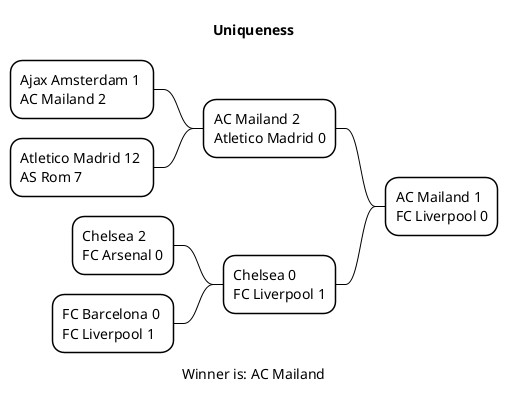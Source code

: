 @startmindmap Uniqueness.png
    <style>
    mindmapDiagram{
        node{
            BackgroundColor White

        }
        LineColor Black
    }
    </style>
title Uniqueness

- AC Mailand 1 \nFC Liverpool 0

-- AC Mailand 2 \nAtletico Madrid 0

--- Ajax Amsterdam 1 \nAC Mailand 2

--- Atletico Madrid 12 \nAS Rom 7

-- Chelsea 0 \nFC Liverpool 1

--- Chelsea 2 \nFC Arsenal 0

--- FC Barcelona 0 \nFC Liverpool 1
caption Winner is: AC Mailand
@endmindmap

